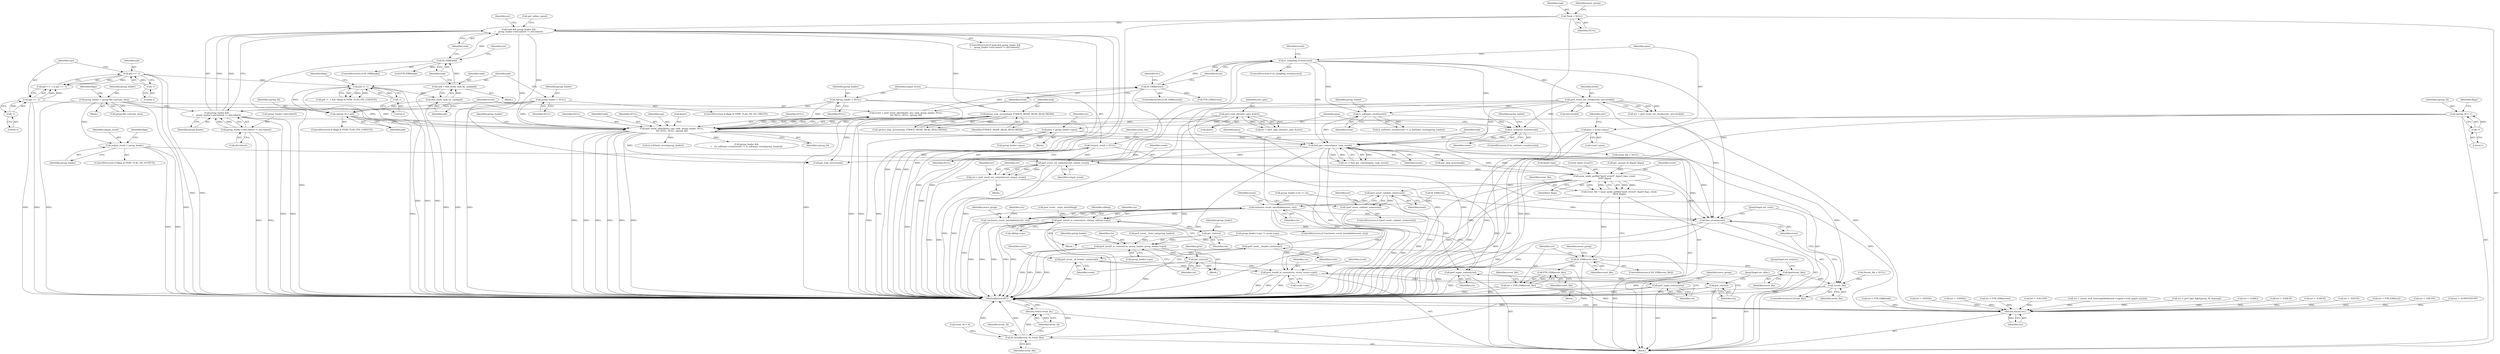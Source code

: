 digraph "0_linux_321027c1fe77f892f4ea07846aeae08cefbbb290@pointer" {
"1000587" [label="(Call,perf_event_set_output(event, output_event))"];
"1000491" [label="(Call,find_get_context(pmu, task, event))"];
"1000426" [label="(Call,pmu = event->pmu)"];
"1000470" [label="(Call,pmu = group_leader->pmu)"];
"1000389" [label="(Call,perf_event_alloc(&attr, cpu, task, group_leader, NULL,\n\t\t\t\t NULL, NULL, cgroup_fd))"];
"1000188" [label="(Call,perf_copy_attr(attr_uptr, &attr))"];
"1000250" [label="(Call,cpu == -1)"];
"1000252" [label="(Call,-1)"];
"1000376" [label="(Call,ptrace_may_access(task, PTRACE_MODE_READ_REALCREDS))"];
"1000335" [label="(Call,task && group_leader &&\n\t    group_leader->attr.inherit != attr.inherit)"];
"1000326" [label="(Call,IS_ERR(task))"];
"1000321" [label="(Call,task = find_lively_task_by_vpid(pid))"];
"1000323" [label="(Call,find_lively_task_by_vpid(pid))"];
"1000312" [label="(Call,pid != -1)"];
"1000246" [label="(Call,pid == -1)"];
"1000248" [label="(Call,-1)"];
"1000314" [label="(Call,-1)"];
"1000160" [label="(Call,*task = NULL)"];
"1000337" [label="(Call,group_leader &&\n\t    group_leader->attr.inherit != attr.inherit)"];
"1000289" [label="(Call,group_leader = group.file->private_data)"];
"1000140" [label="(Call,*group_leader = NULL)"];
"1000307" [label="(Call,group_leader = NULL)"];
"1000339" [label="(Call,group_leader->attr.inherit != attr.inherit)"];
"1000175" [label="(Call,cgroup_fd = -1)"];
"1000177" [label="(Call,-1)"];
"1000384" [label="(Call,cgroup_fd = pid)"];
"1000467" [label="(Call,is_software_event(event))"];
"1000409" [label="(Call,is_sampling_event(event))"];
"1000400" [label="(Call,IS_ERR(event))"];
"1000387" [label="(Call,event = perf_event_alloc(&attr, cpu, task, group_leader, NULL,\n\t\t\t\t NULL, NULL, cgroup_fd))"];
"1000461" [label="(Call,is_software_event(event))"];
"1000438" [label="(Call,perf_event_set_clock(event, attr.clockid))"];
"1000300" [label="(Call,output_event = group_leader)"];
"1000144" [label="(Call,*output_event = NULL)"];
"1000585" [label="(Call,err = perf_event_set_output(event, output_event))"];
"1000841" [label="(Return,return err;)"];
"1000595" [label="(Call,anon_inode_getfile(\"[perf_event]\", &perf_fops, event,\n\t\t\t\t\tf_flags))"];
"1000593" [label="(Call,event_file = anon_inode_getfile(\"[perf_event]\", &perf_fops, event,\n\t\t\t\t\tf_flags))"];
"1000602" [label="(Call,IS_ERR(event_file))"];
"1000607" [label="(Call,PTR_ERR(event_file))"];
"1000605" [label="(Call,err = PTR_ERR(event_file))"];
"1000787" [label="(Call,fd_install(event_fd, event_file))"];
"1000790" [label="(Return,return event_fd;)"];
"1000805" [label="(Call,fput(event_file))"];
"1000814" [label="(Call,!event_file)"];
"1000663" [label="(Call,perf_event_validate_size(event))"];
"1000662" [label="(Call,!perf_event_validate_size(event))"];
"1000673" [label="(Call,exclusive_event_installable(event, ctx))"];
"1000672" [label="(Call,!exclusive_event_installable(event, ctx))"];
"1000704" [label="(Call,perf_install_in_context(ctx, sibling, sibling->cpu))"];
"1000710" [label="(Call,get_ctx(ctx))"];
"1000714" [label="(Call,perf_install_in_context(ctx, group_leader, group_leader->cpu))"];
"1000720" [label="(Call,get_ctx(ctx))"];
"1000733" [label="(Call,perf_install_in_context(ctx, event, event->cpu))"];
"1000739" [label="(Call,perf_unpin_context(ctx))"];
"1000724" [label="(Call,perf_event__header_size(event))"];
"1000726" [label="(Call,perf_event__id_header_size(event))"];
"1000808" [label="(Call,perf_unpin_context(ctx))"];
"1000810" [label="(Call,put_ctx(ctx))"];
"1000816" [label="(Call,free_event(event))"];
"1000251" [label="(Identifier,cpu)"];
"1000714" [label="(Call,perf_install_in_context(ctx, group_leader, group_leader->cpu))"];
"1000393" [label="(Identifier,task)"];
"1000140" [label="(Call,*group_leader = NULL)"];
"1000397" [label="(Identifier,NULL)"];
"1000607" [label="(Call,PTR_ERR(event_file))"];
"1000841" [label="(Return,return err;)"];
"1000789" [label="(Identifier,event_file)"];
"1000181" [label="(Identifier,flags)"];
"1000809" [label="(Identifier,ctx)"];
"1000790" [label="(Return,return event_fd;)"];
"1000468" [label="(Identifier,event)"];
"1000521" [label="(Call,err = -EINVAL)"];
"1000403" [label="(Call,err = PTR_ERR(event))"];
"1000686" [label="(Identifier,ctx)"];
"1000740" [label="(Identifier,ctx)"];
"1000142" [label="(Identifier,NULL)"];
"1000408" [label="(ControlStructure,if (is_sampling_event(event)))"];
"1000189" [label="(Identifier,attr_uptr)"];
"1000492" [label="(Identifier,pmu)"];
"1000249" [label="(Literal,1)"];
"1000664" [label="(Identifier,event)"];
"1000298" [label="(Identifier,flags)"];
"1000378" [label="(Identifier,PTRACE_MODE_READ_REALCREDS)"];
"1000736" [label="(Call,event->cpu)"];
"1000290" [label="(Identifier,group_leader)"];
"1000805" [label="(Call,fput(event_file))"];
"1000594" [label="(Identifier,event_file)"];
"1000584" [label="(Block,)"];
"1000812" [label="(JumpTarget,err_alloc:)"];
"1000376" [label="(Call,ptrace_may_access(task, PTRACE_MODE_READ_REALCREDS))"];
"1000340" [label="(Call,group_leader->attr.inherit)"];
"1000296" [label="(ControlStructure,if (flags & PERF_FLAG_FD_OUTPUT))"];
"1000603" [label="(Identifier,event_file)"];
"1000763" [label="(Call,put_task_struct(task))"];
"1000470" [label="(Call,pmu = group_leader->pmu)"];
"1000326" [label="(Call,IS_ERR(task))"];
"1000269" [label="(Call,event_fd < 0)"];
"1000307" [label="(Call,group_leader = NULL)"];
"1000313" [label="(Identifier,pid)"];
"1000266" [label="(Call,get_unused_fd_flags(f_flags))"];
"1000250" [label="(Call,cpu == -1)"];
"1000186" [label="(Call,err = perf_copy_attr(attr_uptr, &attr))"];
"1000727" [label="(Identifier,event)"];
"1000380" [label="(ControlStructure,if (flags & PERF_FLAG_PID_CGROUP))"];
"1000350" [label="(Identifier,err)"];
"1000300" [label="(Call,output_event = group_leader)"];
"1000162" [label="(Identifier,NULL)"];
"1000817" [label="(Identifier,event)"];
"1000735" [label="(Identifier,event)"];
"1000726" [label="(Call,perf_event__id_header_size(event))"];
"1000410" [label="(Identifier,event)"];
"1000370" [label="(Call,err = -EACCES)"];
"1000141" [label="(Identifier,group_leader)"];
"1000606" [label="(Identifier,err)"];
"1000791" [label="(Identifier,event_fd)"];
"1000252" [label="(Call,-1)"];
"1000463" [label="(Call,is_software_event(group_leader))"];
"1000716" [label="(Identifier,group_leader)"];
"1000816" [label="(Call,free_event(event))"];
"1000330" [label="(Identifier,err)"];
"1000291" [label="(Call,group.file->private_data)"];
"1000586" [label="(Identifier,err)"];
"1000678" [label="(Identifier,move_group)"];
"1000707" [label="(Call,sibling->cpu)"];
"1000599" [label="(Identifier,event)"];
"1000730" [label="(Identifier,event)"];
"1000384" [label="(Call,cgroup_fd = pid)"];
"1000392" [label="(Identifier,cpu)"];
"1000426" [label="(Call,pmu = event->pmu)"];
"1000815" [label="(Identifier,event_file)"];
"1000472" [label="(Call,group_leader->pmu)"];
"1000405" [label="(Call,PTR_ERR(event))"];
"1000491" [label="(Call,find_get_context(pmu, task, event))"];
"1000338" [label="(Identifier,group_leader)"];
"1000605" [label="(Call,err = PTR_ERR(event_file))"];
"1000661" [label="(ControlStructure,if (!perf_event_validate_size(event)))"];
"1000787" [label="(Call,fd_install(event_fd, event_file))"];
"1000489" [label="(Call,ctx = find_get_context(pmu, task, event))"];
"1000325" [label="(ControlStructure,if (IS_ERR(task)))"];
"1000322" [label="(Identifier,task)"];
"1000690" [label="(Block,)"];
"1000323" [label="(Call,find_lively_task_by_vpid(pid))"];
"1000433" [label="(Identifier,attr)"];
"1000734" [label="(Identifier,ctx)"];
"1000462" [label="(Identifier,event)"];
"1000662" [label="(Call,!perf_event_validate_size(event))"];
"1000153" [label="(Call,*event_file = NULL)"];
"1000331" [label="(Call,PTR_ERR(task))"];
"1000460" [label="(Call,is_software_event(event) != is_software_event(group_leader))"];
"1000742" [label="(Identifier,move_group)"];
"1000358" [label="(Call,err = mutex_lock_interruptible(&task->signal->cred_guard_mutex))"];
"1000593" [label="(Call,event_file = anon_inode_getfile(\"[perf_event]\", &perf_fops, event,\n\t\t\t\t\tf_flags))"];
"1000386" [label="(Identifier,pid)"];
"1000160" [label="(Call,*task = NULL)"];
"1000608" [label="(Identifier,event_file)"];
"1000245" [label="(Call,pid == -1 || cpu == -1)"];
"1000588" [label="(Identifier,event)"];
"1000247" [label="(Identifier,pid)"];
"1000280" [label="(Call,err = perf_fget_light(group_fd, &group))"];
"1000666" [label="(Call,err = -E2BIG)"];
"1000494" [label="(Identifier,event)"];
"1000253" [label="(Literal,1)"];
"1000602" [label="(Call,IS_ERR(event_file))"];
"1000713" [label="(Identifier,group_leader)"];
"1000810" [label="(Call,put_ctx(ctx))"];
"1000416" [label="(Identifier,event)"];
"1000375" [label="(Call,!ptrace_may_access(task, PTRACE_MODE_READ_REALCREDS))"];
"1000388" [label="(Identifier,event)"];
"1000428" [label="(Call,event->pmu)"];
"1000400" [label="(Call,IS_ERR(event))"];
"1000493" [label="(Identifier,task)"];
"1000161" [label="(Identifier,task)"];
"1000591" [label="(Identifier,err)"];
"1000601" [label="(ControlStructure,if (IS_ERR(event_file)))"];
"1000464" [label="(Identifier,group_leader)"];
"1000469" [label="(Block,)"];
"1000656" [label="(Call,err = -ESRCH)"];
"1000387" [label="(Call,event = perf_event_alloc(&attr, cpu, task, group_leader, NULL,\n\t\t\t\t NULL, NULL, cgroup_fd))"];
"1000177" [label="(Call,-1)"];
"1000479" [label="(Identifier,group_leader)"];
"1000663" [label="(Call,perf_event_validate_size(event))"];
"1000610" [label="(Identifier,event_file)"];
"1000808" [label="(Call,perf_unpin_context(ctx))"];
"1000466" [label="(ControlStructure,if (is_software_event(event)))"];
"1000167" [label="(Identifier,move_group)"];
"1000496" [label="(Call,IS_ERR(ctx))"];
"1000321" [label="(Call,task = find_lively_task_by_vpid(pid))"];
"1000190" [label="(Call,&attr)"];
"1000667" [label="(Identifier,err)"];
"1000390" [label="(Call,&attr)"];
"1000399" [label="(ControlStructure,if (IS_ERR(event)))"];
"1000733" [label="(Call,perf_install_in_context(ctx, event, event->cpu))"];
"1000585" [label="(Call,err = perf_event_set_output(event, output_event))"];
"1000843" [label="(MethodReturn,RET)"];
"1000715" [label="(Identifier,ctx)"];
"1000788" [label="(Identifier,event_fd)"];
"1000389" [label="(Call,perf_event_alloc(&attr, cpu, task, group_leader, NULL,\n\t\t\t\t NULL, NULL, cgroup_fd))"];
"1000671" [label="(ControlStructure,if (!exclusive_event_installable(event, ctx)))"];
"1000138" [label="(Block,)"];
"1000724" [label="(Call,perf_event__header_size(event))"];
"1000188" [label="(Call,perf_copy_attr(attr_uptr, &attr))"];
"1000637" [label="(Call,err = -ESRCH)"];
"1000146" [label="(Identifier,NULL)"];
"1000409" [label="(Call,is_sampling_event(event))"];
"1000723" [label="(Identifier,gctx)"];
"1000567" [label="(Call,group_leader->ctx != ctx)"];
"1000427" [label="(Identifier,pmu)"];
"1000436" [label="(Call,err = perf_event_set_clock(event, attr.clockid))"];
"1000289" [label="(Call,group_leader = group.file->private_data)"];
"1000614" [label="(Identifier,move_group)"];
"1000587" [label="(Call,perf_event_set_output(event, output_event))"];
"1000807" [label="(JumpTarget,err_context:)"];
"1000175" [label="(Call,cgroup_fd = -1)"];
"1000335" [label="(Call,task && group_leader &&\n\t    group_leader->attr.inherit != attr.inherit)"];
"1000490" [label="(Identifier,ctx)"];
"1000461" [label="(Call,is_software_event(event))"];
"1000458" [label="(Call,group_leader &&\n\t    (is_software_event(event) != is_software_event(group_leader)))"];
"1000513" [label="(Call,err = -EBUSY)"];
"1000818" [label="(JumpTarget,err_cred:)"];
"1000717" [label="(Call,group_leader->cpu)"];
"1000739" [label="(Call,perf_unpin_context(ctx))"];
"1000701" [label="(Block,)"];
"1000395" [label="(Identifier,NULL)"];
"1000675" [label="(Identifier,ctx)"];
"1000178" [label="(Literal,1)"];
"1000334" [label="(ControlStructure,if (task && group_leader &&\n\t    group_leader->attr.inherit != attr.inherit))"];
"1000345" [label="(Call,attr.inherit)"];
"1000556" [label="(Call,group_leader->cpu != event->cpu)"];
"1000811" [label="(Identifier,ctx)"];
"1000710" [label="(Call,get_ctx(ctx))"];
"1000721" [label="(Identifier,ctx)"];
"1000604" [label="(Block,)"];
"1000401" [label="(Identifier,event)"];
"1000324" [label="(Identifier,pid)"];
"1000246" [label="(Call,pid == -1)"];
"1000467" [label="(Call,is_software_event(event))"];
"1000339" [label="(Call,group_leader->attr.inherit != attr.inherit)"];
"1000154" [label="(Identifier,event_file)"];
"1000354" [label="(Call,get_online_cpus())"];
"1000499" [label="(Call,err = PTR_ERR(ctx))"];
"1000806" [label="(Identifier,event_file)"];
"1000833" [label="(Call,put_task_struct(task))"];
"1000712" [label="(Call,perf_event__state_init(group_leader))"];
"1000702" [label="(Call,perf_event__state_init(sibling))"];
"1000439" [label="(Identifier,event)"];
"1000679" [label="(Call,err = -EBUSY)"];
"1000720" [label="(Call,get_ctx(ctx))"];
"1000673" [label="(Call,exclusive_event_installable(event, ctx))"];
"1000597" [label="(Call,&perf_fops)"];
"1000311" [label="(Call,pid != -1 && !(flags & PERF_FLAG_PID_CGROUP))"];
"1000312" [label="(Call,pid != -1)"];
"1000404" [label="(Identifier,err)"];
"1000674" [label="(Identifier,event)"];
"1000315" [label="(Literal,1)"];
"1000145" [label="(Identifier,output_event)"];
"1000394" [label="(Identifier,group_leader)"];
"1000320" [label="(Block,)"];
"1000279" [label="(Block,)"];
"1000302" [label="(Identifier,group_leader)"];
"1000305" [label="(Identifier,flags)"];
"1000813" [label="(ControlStructure,if (!event_file))"];
"1000318" [label="(Identifier,flags)"];
"1000706" [label="(Identifier,sibling)"];
"1000609" [label="(Call,event_file = NULL)"];
"1000144" [label="(Call,*output_event = NULL)"];
"1000711" [label="(Identifier,ctx)"];
"1000595" [label="(Call,anon_inode_getfile(\"[perf_event]\", &perf_fops, event,\n\t\t\t\t\tf_flags))"];
"1000471" [label="(Identifier,pmu)"];
"1000672" [label="(Call,!exclusive_event_installable(event, ctx))"];
"1000176" [label="(Identifier,cgroup_fd)"];
"1000440" [label="(Call,attr.clockid)"];
"1000303" [label="(ControlStructure,if (flags & PERF_FLAG_FD_NO_GROUP))"];
"1000421" [label="(Call,err = -EOPNOTSUPP)"];
"1000814" [label="(Call,!event_file)"];
"1000329" [label="(Call,err = PTR_ERR(task))"];
"1000842" [label="(Identifier,err)"];
"1000596" [label="(Literal,\"[perf_event]\")"];
"1000398" [label="(Identifier,cgroup_fd)"];
"1000336" [label="(Identifier,task)"];
"1000438" [label="(Call,perf_event_set_clock(event, attr.clockid))"];
"1000600" [label="(Identifier,f_flags)"];
"1000705" [label="(Identifier,ctx)"];
"1000309" [label="(Identifier,NULL)"];
"1000301" [label="(Identifier,output_event)"];
"1000385" [label="(Identifier,cgroup_fd)"];
"1000589" [label="(Identifier,output_event)"];
"1000377" [label="(Identifier,task)"];
"1000349" [label="(Call,err = -EINVAL)"];
"1000314" [label="(Call,-1)"];
"1000704" [label="(Call,perf_install_in_context(ctx, sibling, sibling->cpu))"];
"1000337" [label="(Call,group_leader &&\n\t    group_leader->attr.inherit != attr.inherit)"];
"1000248" [label="(Call,-1)"];
"1000308" [label="(Identifier,group_leader)"];
"1000725" [label="(Identifier,event)"];
"1000327" [label="(Identifier,task)"];
"1000396" [label="(Identifier,NULL)"];
"1000587" -> "1000585"  [label="AST: "];
"1000587" -> "1000589"  [label="CFG: "];
"1000588" -> "1000587"  [label="AST: "];
"1000589" -> "1000587"  [label="AST: "];
"1000585" -> "1000587"  [label="CFG: "];
"1000587" -> "1000843"  [label="DDG: "];
"1000587" -> "1000843"  [label="DDG: "];
"1000587" -> "1000585"  [label="DDG: "];
"1000587" -> "1000585"  [label="DDG: "];
"1000491" -> "1000587"  [label="DDG: "];
"1000300" -> "1000587"  [label="DDG: "];
"1000144" -> "1000587"  [label="DDG: "];
"1000587" -> "1000595"  [label="DDG: "];
"1000587" -> "1000816"  [label="DDG: "];
"1000491" -> "1000489"  [label="AST: "];
"1000491" -> "1000494"  [label="CFG: "];
"1000492" -> "1000491"  [label="AST: "];
"1000493" -> "1000491"  [label="AST: "];
"1000494" -> "1000491"  [label="AST: "];
"1000489" -> "1000491"  [label="CFG: "];
"1000491" -> "1000843"  [label="DDG: "];
"1000491" -> "1000843"  [label="DDG: "];
"1000491" -> "1000843"  [label="DDG: "];
"1000491" -> "1000489"  [label="DDG: "];
"1000491" -> "1000489"  [label="DDG: "];
"1000491" -> "1000489"  [label="DDG: "];
"1000426" -> "1000491"  [label="DDG: "];
"1000470" -> "1000491"  [label="DDG: "];
"1000389" -> "1000491"  [label="DDG: "];
"1000467" -> "1000491"  [label="DDG: "];
"1000409" -> "1000491"  [label="DDG: "];
"1000461" -> "1000491"  [label="DDG: "];
"1000438" -> "1000491"  [label="DDG: "];
"1000491" -> "1000595"  [label="DDG: "];
"1000491" -> "1000763"  [label="DDG: "];
"1000491" -> "1000816"  [label="DDG: "];
"1000491" -> "1000833"  [label="DDG: "];
"1000426" -> "1000138"  [label="AST: "];
"1000426" -> "1000428"  [label="CFG: "];
"1000427" -> "1000426"  [label="AST: "];
"1000428" -> "1000426"  [label="AST: "];
"1000433" -> "1000426"  [label="CFG: "];
"1000426" -> "1000843"  [label="DDG: "];
"1000426" -> "1000843"  [label="DDG: "];
"1000470" -> "1000469"  [label="AST: "];
"1000470" -> "1000472"  [label="CFG: "];
"1000471" -> "1000470"  [label="AST: "];
"1000472" -> "1000470"  [label="AST: "];
"1000490" -> "1000470"  [label="CFG: "];
"1000470" -> "1000843"  [label="DDG: "];
"1000389" -> "1000387"  [label="AST: "];
"1000389" -> "1000398"  [label="CFG: "];
"1000390" -> "1000389"  [label="AST: "];
"1000392" -> "1000389"  [label="AST: "];
"1000393" -> "1000389"  [label="AST: "];
"1000394" -> "1000389"  [label="AST: "];
"1000395" -> "1000389"  [label="AST: "];
"1000396" -> "1000389"  [label="AST: "];
"1000397" -> "1000389"  [label="AST: "];
"1000398" -> "1000389"  [label="AST: "];
"1000387" -> "1000389"  [label="CFG: "];
"1000389" -> "1000843"  [label="DDG: "];
"1000389" -> "1000843"  [label="DDG: "];
"1000389" -> "1000843"  [label="DDG: "];
"1000389" -> "1000843"  [label="DDG: "];
"1000389" -> "1000843"  [label="DDG: "];
"1000389" -> "1000843"  [label="DDG: "];
"1000389" -> "1000387"  [label="DDG: "];
"1000389" -> "1000387"  [label="DDG: "];
"1000389" -> "1000387"  [label="DDG: "];
"1000389" -> "1000387"  [label="DDG: "];
"1000389" -> "1000387"  [label="DDG: "];
"1000389" -> "1000387"  [label="DDG: "];
"1000188" -> "1000389"  [label="DDG: "];
"1000250" -> "1000389"  [label="DDG: "];
"1000376" -> "1000389"  [label="DDG: "];
"1000335" -> "1000389"  [label="DDG: "];
"1000289" -> "1000389"  [label="DDG: "];
"1000140" -> "1000389"  [label="DDG: "];
"1000337" -> "1000389"  [label="DDG: "];
"1000307" -> "1000389"  [label="DDG: "];
"1000175" -> "1000389"  [label="DDG: "];
"1000384" -> "1000389"  [label="DDG: "];
"1000389" -> "1000458"  [label="DDG: "];
"1000389" -> "1000463"  [label="DDG: "];
"1000389" -> "1000609"  [label="DDG: "];
"1000389" -> "1000833"  [label="DDG: "];
"1000188" -> "1000186"  [label="AST: "];
"1000188" -> "1000190"  [label="CFG: "];
"1000189" -> "1000188"  [label="AST: "];
"1000190" -> "1000188"  [label="AST: "];
"1000186" -> "1000188"  [label="CFG: "];
"1000188" -> "1000843"  [label="DDG: "];
"1000188" -> "1000843"  [label="DDG: "];
"1000188" -> "1000186"  [label="DDG: "];
"1000188" -> "1000186"  [label="DDG: "];
"1000250" -> "1000245"  [label="AST: "];
"1000250" -> "1000252"  [label="CFG: "];
"1000251" -> "1000250"  [label="AST: "];
"1000252" -> "1000250"  [label="AST: "];
"1000245" -> "1000250"  [label="CFG: "];
"1000250" -> "1000843"  [label="DDG: "];
"1000250" -> "1000843"  [label="DDG: "];
"1000250" -> "1000245"  [label="DDG: "];
"1000250" -> "1000245"  [label="DDG: "];
"1000252" -> "1000250"  [label="DDG: "];
"1000252" -> "1000253"  [label="CFG: "];
"1000253" -> "1000252"  [label="AST: "];
"1000376" -> "1000375"  [label="AST: "];
"1000376" -> "1000378"  [label="CFG: "];
"1000377" -> "1000376"  [label="AST: "];
"1000378" -> "1000376"  [label="AST: "];
"1000375" -> "1000376"  [label="CFG: "];
"1000376" -> "1000843"  [label="DDG: "];
"1000376" -> "1000843"  [label="DDG: "];
"1000376" -> "1000375"  [label="DDG: "];
"1000376" -> "1000375"  [label="DDG: "];
"1000335" -> "1000376"  [label="DDG: "];
"1000376" -> "1000833"  [label="DDG: "];
"1000335" -> "1000334"  [label="AST: "];
"1000335" -> "1000336"  [label="CFG: "];
"1000335" -> "1000337"  [label="CFG: "];
"1000336" -> "1000335"  [label="AST: "];
"1000337" -> "1000335"  [label="AST: "];
"1000350" -> "1000335"  [label="CFG: "];
"1000354" -> "1000335"  [label="CFG: "];
"1000335" -> "1000843"  [label="DDG: "];
"1000335" -> "1000843"  [label="DDG: "];
"1000335" -> "1000843"  [label="DDG: "];
"1000326" -> "1000335"  [label="DDG: "];
"1000160" -> "1000335"  [label="DDG: "];
"1000337" -> "1000335"  [label="DDG: "];
"1000337" -> "1000335"  [label="DDG: "];
"1000335" -> "1000833"  [label="DDG: "];
"1000326" -> "1000325"  [label="AST: "];
"1000326" -> "1000327"  [label="CFG: "];
"1000327" -> "1000326"  [label="AST: "];
"1000330" -> "1000326"  [label="CFG: "];
"1000336" -> "1000326"  [label="CFG: "];
"1000326" -> "1000843"  [label="DDG: "];
"1000321" -> "1000326"  [label="DDG: "];
"1000326" -> "1000331"  [label="DDG: "];
"1000321" -> "1000320"  [label="AST: "];
"1000321" -> "1000323"  [label="CFG: "];
"1000322" -> "1000321"  [label="AST: "];
"1000323" -> "1000321"  [label="AST: "];
"1000327" -> "1000321"  [label="CFG: "];
"1000321" -> "1000843"  [label="DDG: "];
"1000323" -> "1000321"  [label="DDG: "];
"1000323" -> "1000324"  [label="CFG: "];
"1000324" -> "1000323"  [label="AST: "];
"1000323" -> "1000843"  [label="DDG: "];
"1000312" -> "1000323"  [label="DDG: "];
"1000323" -> "1000384"  [label="DDG: "];
"1000312" -> "1000311"  [label="AST: "];
"1000312" -> "1000314"  [label="CFG: "];
"1000313" -> "1000312"  [label="AST: "];
"1000314" -> "1000312"  [label="AST: "];
"1000318" -> "1000312"  [label="CFG: "];
"1000311" -> "1000312"  [label="CFG: "];
"1000312" -> "1000843"  [label="DDG: "];
"1000312" -> "1000843"  [label="DDG: "];
"1000312" -> "1000311"  [label="DDG: "];
"1000312" -> "1000311"  [label="DDG: "];
"1000246" -> "1000312"  [label="DDG: "];
"1000314" -> "1000312"  [label="DDG: "];
"1000312" -> "1000384"  [label="DDG: "];
"1000246" -> "1000245"  [label="AST: "];
"1000246" -> "1000248"  [label="CFG: "];
"1000247" -> "1000246"  [label="AST: "];
"1000248" -> "1000246"  [label="AST: "];
"1000251" -> "1000246"  [label="CFG: "];
"1000245" -> "1000246"  [label="CFG: "];
"1000246" -> "1000843"  [label="DDG: "];
"1000246" -> "1000843"  [label="DDG: "];
"1000246" -> "1000245"  [label="DDG: "];
"1000246" -> "1000245"  [label="DDG: "];
"1000248" -> "1000246"  [label="DDG: "];
"1000248" -> "1000249"  [label="CFG: "];
"1000249" -> "1000248"  [label="AST: "];
"1000314" -> "1000315"  [label="CFG: "];
"1000315" -> "1000314"  [label="AST: "];
"1000160" -> "1000138"  [label="AST: "];
"1000160" -> "1000162"  [label="CFG: "];
"1000161" -> "1000160"  [label="AST: "];
"1000162" -> "1000160"  [label="AST: "];
"1000167" -> "1000160"  [label="CFG: "];
"1000160" -> "1000843"  [label="DDG: "];
"1000160" -> "1000843"  [label="DDG: "];
"1000337" -> "1000338"  [label="CFG: "];
"1000337" -> "1000339"  [label="CFG: "];
"1000338" -> "1000337"  [label="AST: "];
"1000339" -> "1000337"  [label="AST: "];
"1000337" -> "1000843"  [label="DDG: "];
"1000337" -> "1000843"  [label="DDG: "];
"1000289" -> "1000337"  [label="DDG: "];
"1000140" -> "1000337"  [label="DDG: "];
"1000307" -> "1000337"  [label="DDG: "];
"1000339" -> "1000337"  [label="DDG: "];
"1000339" -> "1000337"  [label="DDG: "];
"1000289" -> "1000279"  [label="AST: "];
"1000289" -> "1000291"  [label="CFG: "];
"1000290" -> "1000289"  [label="AST: "];
"1000291" -> "1000289"  [label="AST: "];
"1000298" -> "1000289"  [label="CFG: "];
"1000289" -> "1000843"  [label="DDG: "];
"1000289" -> "1000843"  [label="DDG: "];
"1000289" -> "1000300"  [label="DDG: "];
"1000140" -> "1000138"  [label="AST: "];
"1000140" -> "1000142"  [label="CFG: "];
"1000141" -> "1000140"  [label="AST: "];
"1000142" -> "1000140"  [label="AST: "];
"1000145" -> "1000140"  [label="CFG: "];
"1000140" -> "1000843"  [label="DDG: "];
"1000307" -> "1000303"  [label="AST: "];
"1000307" -> "1000309"  [label="CFG: "];
"1000308" -> "1000307"  [label="AST: "];
"1000309" -> "1000307"  [label="AST: "];
"1000313" -> "1000307"  [label="CFG: "];
"1000307" -> "1000843"  [label="DDG: "];
"1000307" -> "1000843"  [label="DDG: "];
"1000339" -> "1000345"  [label="CFG: "];
"1000340" -> "1000339"  [label="AST: "];
"1000345" -> "1000339"  [label="AST: "];
"1000339" -> "1000843"  [label="DDG: "];
"1000339" -> "1000843"  [label="DDG: "];
"1000175" -> "1000138"  [label="AST: "];
"1000175" -> "1000177"  [label="CFG: "];
"1000176" -> "1000175"  [label="AST: "];
"1000177" -> "1000175"  [label="AST: "];
"1000181" -> "1000175"  [label="CFG: "];
"1000175" -> "1000843"  [label="DDG: "];
"1000175" -> "1000843"  [label="DDG: "];
"1000177" -> "1000175"  [label="DDG: "];
"1000177" -> "1000178"  [label="CFG: "];
"1000178" -> "1000177"  [label="AST: "];
"1000384" -> "1000380"  [label="AST: "];
"1000384" -> "1000386"  [label="CFG: "];
"1000385" -> "1000384"  [label="AST: "];
"1000386" -> "1000384"  [label="AST: "];
"1000388" -> "1000384"  [label="CFG: "];
"1000384" -> "1000843"  [label="DDG: "];
"1000467" -> "1000466"  [label="AST: "];
"1000467" -> "1000468"  [label="CFG: "];
"1000468" -> "1000467"  [label="AST: "];
"1000471" -> "1000467"  [label="CFG: "];
"1000479" -> "1000467"  [label="CFG: "];
"1000467" -> "1000843"  [label="DDG: "];
"1000409" -> "1000467"  [label="DDG: "];
"1000461" -> "1000467"  [label="DDG: "];
"1000438" -> "1000467"  [label="DDG: "];
"1000409" -> "1000408"  [label="AST: "];
"1000409" -> "1000410"  [label="CFG: "];
"1000410" -> "1000409"  [label="AST: "];
"1000416" -> "1000409"  [label="CFG: "];
"1000427" -> "1000409"  [label="CFG: "];
"1000409" -> "1000843"  [label="DDG: "];
"1000409" -> "1000843"  [label="DDG: "];
"1000400" -> "1000409"  [label="DDG: "];
"1000409" -> "1000438"  [label="DDG: "];
"1000409" -> "1000461"  [label="DDG: "];
"1000409" -> "1000816"  [label="DDG: "];
"1000400" -> "1000399"  [label="AST: "];
"1000400" -> "1000401"  [label="CFG: "];
"1000401" -> "1000400"  [label="AST: "];
"1000404" -> "1000400"  [label="CFG: "];
"1000410" -> "1000400"  [label="CFG: "];
"1000400" -> "1000843"  [label="DDG: "];
"1000387" -> "1000400"  [label="DDG: "];
"1000400" -> "1000405"  [label="DDG: "];
"1000387" -> "1000138"  [label="AST: "];
"1000388" -> "1000387"  [label="AST: "];
"1000401" -> "1000387"  [label="CFG: "];
"1000387" -> "1000843"  [label="DDG: "];
"1000461" -> "1000460"  [label="AST: "];
"1000461" -> "1000462"  [label="CFG: "];
"1000462" -> "1000461"  [label="AST: "];
"1000464" -> "1000461"  [label="CFG: "];
"1000461" -> "1000460"  [label="DDG: "];
"1000438" -> "1000461"  [label="DDG: "];
"1000438" -> "1000436"  [label="AST: "];
"1000438" -> "1000440"  [label="CFG: "];
"1000439" -> "1000438"  [label="AST: "];
"1000440" -> "1000438"  [label="AST: "];
"1000436" -> "1000438"  [label="CFG: "];
"1000438" -> "1000843"  [label="DDG: "];
"1000438" -> "1000843"  [label="DDG: "];
"1000438" -> "1000436"  [label="DDG: "];
"1000438" -> "1000436"  [label="DDG: "];
"1000438" -> "1000816"  [label="DDG: "];
"1000300" -> "1000296"  [label="AST: "];
"1000300" -> "1000302"  [label="CFG: "];
"1000301" -> "1000300"  [label="AST: "];
"1000302" -> "1000300"  [label="AST: "];
"1000305" -> "1000300"  [label="CFG: "];
"1000300" -> "1000843"  [label="DDG: "];
"1000300" -> "1000843"  [label="DDG: "];
"1000144" -> "1000138"  [label="AST: "];
"1000144" -> "1000146"  [label="CFG: "];
"1000145" -> "1000144"  [label="AST: "];
"1000146" -> "1000144"  [label="AST: "];
"1000154" -> "1000144"  [label="CFG: "];
"1000144" -> "1000843"  [label="DDG: "];
"1000585" -> "1000584"  [label="AST: "];
"1000586" -> "1000585"  [label="AST: "];
"1000591" -> "1000585"  [label="CFG: "];
"1000585" -> "1000843"  [label="DDG: "];
"1000585" -> "1000843"  [label="DDG: "];
"1000585" -> "1000841"  [label="DDG: "];
"1000841" -> "1000138"  [label="AST: "];
"1000841" -> "1000842"  [label="CFG: "];
"1000842" -> "1000841"  [label="AST: "];
"1000843" -> "1000841"  [label="CFG: "];
"1000841" -> "1000843"  [label="DDG: "];
"1000842" -> "1000841"  [label="DDG: "];
"1000637" -> "1000841"  [label="DDG: "];
"1000436" -> "1000841"  [label="DDG: "];
"1000679" -> "1000841"  [label="DDG: "];
"1000403" -> "1000841"  [label="DDG: "];
"1000421" -> "1000841"  [label="DDG: "];
"1000499" -> "1000841"  [label="DDG: "];
"1000329" -> "1000841"  [label="DDG: "];
"1000349" -> "1000841"  [label="DDG: "];
"1000280" -> "1000841"  [label="DDG: "];
"1000656" -> "1000841"  [label="DDG: "];
"1000605" -> "1000841"  [label="DDG: "];
"1000370" -> "1000841"  [label="DDG: "];
"1000521" -> "1000841"  [label="DDG: "];
"1000513" -> "1000841"  [label="DDG: "];
"1000358" -> "1000841"  [label="DDG: "];
"1000666" -> "1000841"  [label="DDG: "];
"1000595" -> "1000593"  [label="AST: "];
"1000595" -> "1000600"  [label="CFG: "];
"1000596" -> "1000595"  [label="AST: "];
"1000597" -> "1000595"  [label="AST: "];
"1000599" -> "1000595"  [label="AST: "];
"1000600" -> "1000595"  [label="AST: "];
"1000593" -> "1000595"  [label="CFG: "];
"1000595" -> "1000843"  [label="DDG: "];
"1000595" -> "1000843"  [label="DDG: "];
"1000595" -> "1000843"  [label="DDG: "];
"1000595" -> "1000593"  [label="DDG: "];
"1000595" -> "1000593"  [label="DDG: "];
"1000595" -> "1000593"  [label="DDG: "];
"1000595" -> "1000593"  [label="DDG: "];
"1000266" -> "1000595"  [label="DDG: "];
"1000595" -> "1000663"  [label="DDG: "];
"1000595" -> "1000816"  [label="DDG: "];
"1000593" -> "1000138"  [label="AST: "];
"1000594" -> "1000593"  [label="AST: "];
"1000603" -> "1000593"  [label="CFG: "];
"1000593" -> "1000843"  [label="DDG: "];
"1000593" -> "1000602"  [label="DDG: "];
"1000602" -> "1000601"  [label="AST: "];
"1000602" -> "1000603"  [label="CFG: "];
"1000603" -> "1000602"  [label="AST: "];
"1000606" -> "1000602"  [label="CFG: "];
"1000614" -> "1000602"  [label="CFG: "];
"1000602" -> "1000843"  [label="DDG: "];
"1000602" -> "1000607"  [label="DDG: "];
"1000602" -> "1000787"  [label="DDG: "];
"1000602" -> "1000805"  [label="DDG: "];
"1000607" -> "1000605"  [label="AST: "];
"1000607" -> "1000608"  [label="CFG: "];
"1000608" -> "1000607"  [label="AST: "];
"1000605" -> "1000607"  [label="CFG: "];
"1000607" -> "1000605"  [label="DDG: "];
"1000605" -> "1000604"  [label="AST: "];
"1000606" -> "1000605"  [label="AST: "];
"1000610" -> "1000605"  [label="CFG: "];
"1000605" -> "1000843"  [label="DDG: "];
"1000605" -> "1000843"  [label="DDG: "];
"1000787" -> "1000138"  [label="AST: "];
"1000787" -> "1000789"  [label="CFG: "];
"1000788" -> "1000787"  [label="AST: "];
"1000789" -> "1000787"  [label="AST: "];
"1000791" -> "1000787"  [label="CFG: "];
"1000787" -> "1000843"  [label="DDG: "];
"1000787" -> "1000843"  [label="DDG: "];
"1000787" -> "1000843"  [label="DDG: "];
"1000269" -> "1000787"  [label="DDG: "];
"1000787" -> "1000790"  [label="DDG: "];
"1000790" -> "1000138"  [label="AST: "];
"1000790" -> "1000791"  [label="CFG: "];
"1000791" -> "1000790"  [label="AST: "];
"1000843" -> "1000790"  [label="CFG: "];
"1000790" -> "1000843"  [label="DDG: "];
"1000791" -> "1000790"  [label="DDG: "];
"1000805" -> "1000138"  [label="AST: "];
"1000805" -> "1000806"  [label="CFG: "];
"1000806" -> "1000805"  [label="AST: "];
"1000807" -> "1000805"  [label="CFG: "];
"1000805" -> "1000843"  [label="DDG: "];
"1000805" -> "1000814"  [label="DDG: "];
"1000814" -> "1000813"  [label="AST: "];
"1000814" -> "1000815"  [label="CFG: "];
"1000815" -> "1000814"  [label="AST: "];
"1000817" -> "1000814"  [label="CFG: "];
"1000818" -> "1000814"  [label="CFG: "];
"1000814" -> "1000843"  [label="DDG: "];
"1000814" -> "1000843"  [label="DDG: "];
"1000609" -> "1000814"  [label="DDG: "];
"1000153" -> "1000814"  [label="DDG: "];
"1000663" -> "1000662"  [label="AST: "];
"1000663" -> "1000664"  [label="CFG: "];
"1000664" -> "1000663"  [label="AST: "];
"1000662" -> "1000663"  [label="CFG: "];
"1000663" -> "1000843"  [label="DDG: "];
"1000663" -> "1000662"  [label="DDG: "];
"1000663" -> "1000673"  [label="DDG: "];
"1000663" -> "1000816"  [label="DDG: "];
"1000662" -> "1000661"  [label="AST: "];
"1000667" -> "1000662"  [label="CFG: "];
"1000674" -> "1000662"  [label="CFG: "];
"1000662" -> "1000843"  [label="DDG: "];
"1000662" -> "1000843"  [label="DDG: "];
"1000673" -> "1000672"  [label="AST: "];
"1000673" -> "1000675"  [label="CFG: "];
"1000674" -> "1000673"  [label="AST: "];
"1000675" -> "1000673"  [label="AST: "];
"1000672" -> "1000673"  [label="CFG: "];
"1000673" -> "1000843"  [label="DDG: "];
"1000673" -> "1000672"  [label="DDG: "];
"1000673" -> "1000672"  [label="DDG: "];
"1000567" -> "1000673"  [label="DDG: "];
"1000496" -> "1000673"  [label="DDG: "];
"1000673" -> "1000704"  [label="DDG: "];
"1000673" -> "1000724"  [label="DDG: "];
"1000673" -> "1000733"  [label="DDG: "];
"1000673" -> "1000808"  [label="DDG: "];
"1000673" -> "1000816"  [label="DDG: "];
"1000672" -> "1000671"  [label="AST: "];
"1000678" -> "1000672"  [label="CFG: "];
"1000686" -> "1000672"  [label="CFG: "];
"1000672" -> "1000843"  [label="DDG: "];
"1000672" -> "1000843"  [label="DDG: "];
"1000704" -> "1000701"  [label="AST: "];
"1000704" -> "1000707"  [label="CFG: "];
"1000705" -> "1000704"  [label="AST: "];
"1000706" -> "1000704"  [label="AST: "];
"1000707" -> "1000704"  [label="AST: "];
"1000711" -> "1000704"  [label="CFG: "];
"1000704" -> "1000843"  [label="DDG: "];
"1000704" -> "1000843"  [label="DDG: "];
"1000704" -> "1000843"  [label="DDG: "];
"1000702" -> "1000704"  [label="DDG: "];
"1000704" -> "1000710"  [label="DDG: "];
"1000710" -> "1000701"  [label="AST: "];
"1000710" -> "1000711"  [label="CFG: "];
"1000711" -> "1000710"  [label="AST: "];
"1000713" -> "1000710"  [label="CFG: "];
"1000710" -> "1000714"  [label="DDG: "];
"1000714" -> "1000690"  [label="AST: "];
"1000714" -> "1000717"  [label="CFG: "];
"1000715" -> "1000714"  [label="AST: "];
"1000716" -> "1000714"  [label="AST: "];
"1000717" -> "1000714"  [label="AST: "];
"1000721" -> "1000714"  [label="CFG: "];
"1000714" -> "1000843"  [label="DDG: "];
"1000714" -> "1000843"  [label="DDG: "];
"1000714" -> "1000843"  [label="DDG: "];
"1000712" -> "1000714"  [label="DDG: "];
"1000556" -> "1000714"  [label="DDG: "];
"1000714" -> "1000720"  [label="DDG: "];
"1000720" -> "1000690"  [label="AST: "];
"1000720" -> "1000721"  [label="CFG: "];
"1000721" -> "1000720"  [label="AST: "];
"1000723" -> "1000720"  [label="CFG: "];
"1000720" -> "1000843"  [label="DDG: "];
"1000720" -> "1000733"  [label="DDG: "];
"1000733" -> "1000138"  [label="AST: "];
"1000733" -> "1000736"  [label="CFG: "];
"1000734" -> "1000733"  [label="AST: "];
"1000735" -> "1000733"  [label="AST: "];
"1000736" -> "1000733"  [label="AST: "];
"1000740" -> "1000733"  [label="CFG: "];
"1000733" -> "1000843"  [label="DDG: "];
"1000733" -> "1000843"  [label="DDG: "];
"1000733" -> "1000843"  [label="DDG: "];
"1000726" -> "1000733"  [label="DDG: "];
"1000556" -> "1000733"  [label="DDG: "];
"1000733" -> "1000739"  [label="DDG: "];
"1000739" -> "1000138"  [label="AST: "];
"1000739" -> "1000740"  [label="CFG: "];
"1000740" -> "1000739"  [label="AST: "];
"1000742" -> "1000739"  [label="CFG: "];
"1000739" -> "1000843"  [label="DDG: "];
"1000739" -> "1000843"  [label="DDG: "];
"1000724" -> "1000138"  [label="AST: "];
"1000724" -> "1000725"  [label="CFG: "];
"1000725" -> "1000724"  [label="AST: "];
"1000727" -> "1000724"  [label="CFG: "];
"1000724" -> "1000843"  [label="DDG: "];
"1000724" -> "1000726"  [label="DDG: "];
"1000726" -> "1000138"  [label="AST: "];
"1000726" -> "1000727"  [label="CFG: "];
"1000727" -> "1000726"  [label="AST: "];
"1000730" -> "1000726"  [label="CFG: "];
"1000726" -> "1000843"  [label="DDG: "];
"1000808" -> "1000138"  [label="AST: "];
"1000808" -> "1000809"  [label="CFG: "];
"1000809" -> "1000808"  [label="AST: "];
"1000811" -> "1000808"  [label="CFG: "];
"1000808" -> "1000843"  [label="DDG: "];
"1000567" -> "1000808"  [label="DDG: "];
"1000496" -> "1000808"  [label="DDG: "];
"1000808" -> "1000810"  [label="DDG: "];
"1000810" -> "1000138"  [label="AST: "];
"1000810" -> "1000811"  [label="CFG: "];
"1000811" -> "1000810"  [label="AST: "];
"1000812" -> "1000810"  [label="CFG: "];
"1000810" -> "1000843"  [label="DDG: "];
"1000810" -> "1000843"  [label="DDG: "];
"1000816" -> "1000813"  [label="AST: "];
"1000816" -> "1000817"  [label="CFG: "];
"1000817" -> "1000816"  [label="AST: "];
"1000818" -> "1000816"  [label="CFG: "];
"1000816" -> "1000843"  [label="DDG: "];
"1000816" -> "1000843"  [label="DDG: "];
}
